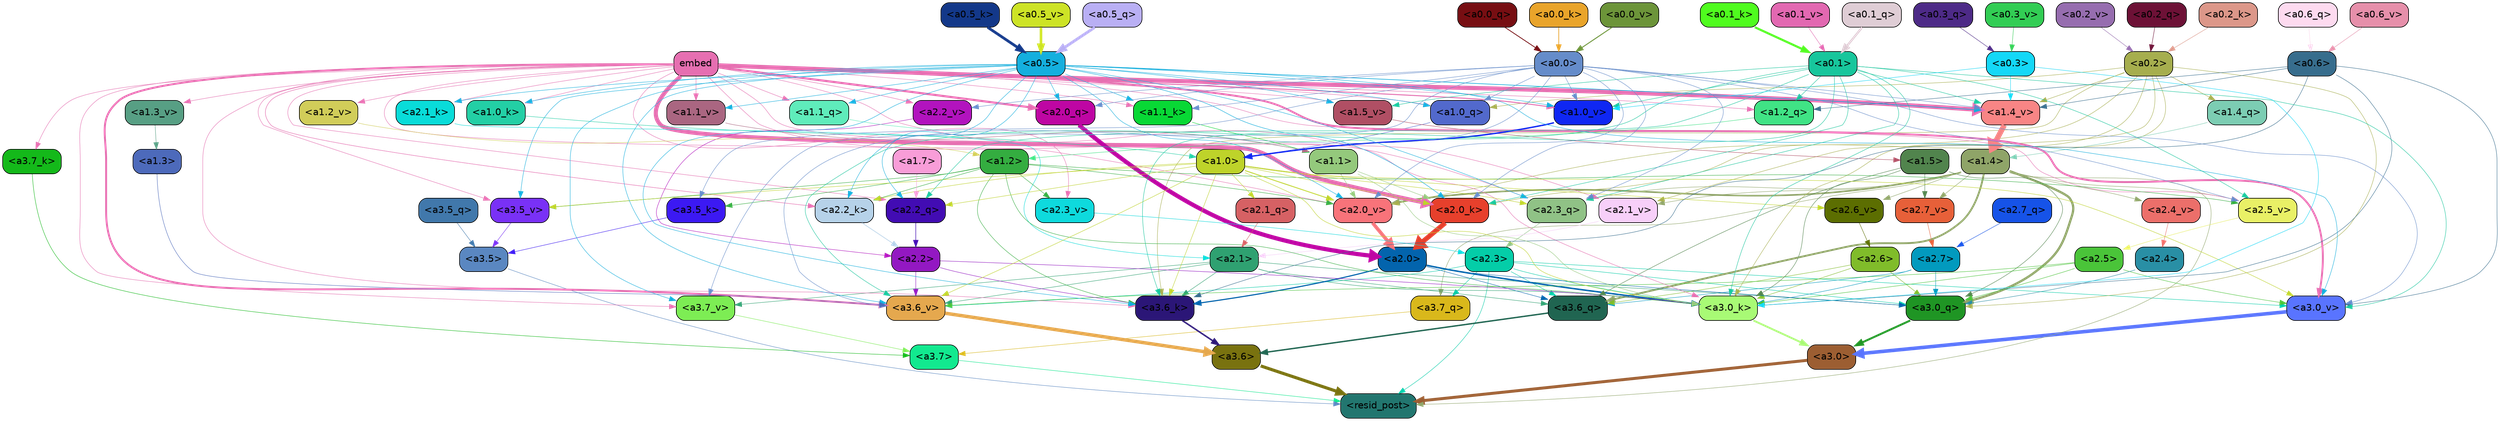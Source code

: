 strict digraph "" {
	graph [bgcolor=transparent,
		layout=dot,
		overlap=false,
		splines=true
	];
	"<a3.7>"	[color=black,
		fillcolor="#12e98f",
		fontname=Helvetica,
		shape=box,
		style="filled, rounded"];
	"<resid_post>"	[color=black,
		fillcolor="#22766f",
		fontname=Helvetica,
		shape=box,
		style="filled, rounded"];
	"<a3.7>" -> "<resid_post>"	[color="#12e98f",
		penwidth=0.6239100098609924];
	"<a3.6>"	[color=black,
		fillcolor="#79720f",
		fontname=Helvetica,
		shape=box,
		style="filled, rounded"];
	"<a3.6>" -> "<resid_post>"	[color="#79720f",
		penwidth=4.569062113761902];
	"<a3.5>"	[color=black,
		fillcolor="#5a87c1",
		fontname=Helvetica,
		shape=box,
		style="filled, rounded"];
	"<a3.5>" -> "<resid_post>"	[color="#5a87c1",
		penwidth=0.6];
	"<a3.0>"	[color=black,
		fillcolor="#9c5e32",
		fontname=Helvetica,
		shape=box,
		style="filled, rounded"];
	"<a3.0>" -> "<resid_post>"	[color="#9c5e32",
		penwidth=4.283544182777405];
	"<a2.3>"	[color=black,
		fillcolor="#04cda8",
		fontname=Helvetica,
		shape=box,
		style="filled, rounded"];
	"<a2.3>" -> "<resid_post>"	[color="#04cda8",
		penwidth=0.6];
	"<a3.7_q>"	[color=black,
		fillcolor="#d9b81b",
		fontname=Helvetica,
		shape=box,
		style="filled, rounded"];
	"<a2.3>" -> "<a3.7_q>"	[color="#04cda8",
		penwidth=0.6];
	"<a3.6_q>"	[color=black,
		fillcolor="#206551",
		fontname=Helvetica,
		shape=box,
		style="filled, rounded"];
	"<a2.3>" -> "<a3.6_q>"	[color="#04cda8",
		penwidth=0.6];
	"<a3.0_q>"	[color=black,
		fillcolor="#1f9524",
		fontname=Helvetica,
		shape=box,
		style="filled, rounded"];
	"<a2.3>" -> "<a3.0_q>"	[color="#04cda8",
		penwidth=0.6];
	"<a3.0_k>"	[color=black,
		fillcolor="#a8fa75",
		fontname=Helvetica,
		shape=box,
		style="filled, rounded"];
	"<a2.3>" -> "<a3.0_k>"	[color="#04cda8",
		penwidth=0.6];
	"<a3.6_v>"	[color=black,
		fillcolor="#e5a84e",
		fontname=Helvetica,
		shape=box,
		style="filled, rounded"];
	"<a2.3>" -> "<a3.6_v>"	[color="#04cda8",
		penwidth=0.6];
	"<a3.0_v>"	[color=black,
		fillcolor="#5974ff",
		fontname=Helvetica,
		shape=box,
		style="filled, rounded"];
	"<a2.3>" -> "<a3.0_v>"	[color="#04cda8",
		penwidth=0.6];
	"<a1.4>"	[color=black,
		fillcolor="#8fa468",
		fontname=Helvetica,
		shape=box,
		style="filled, rounded"];
	"<a1.4>" -> "<resid_post>"	[color="#8fa468",
		penwidth=0.6];
	"<a1.4>" -> "<a3.7_q>"	[color="#8fa468",
		penwidth=0.6];
	"<a1.4>" -> "<a3.6_q>"	[color="#8fa468",
		penwidth=2.6908124685287476];
	"<a1.4>" -> "<a3.0_q>"	[color="#8fa468",
		penwidth=3.32076895236969];
	"<a2.3_q>"	[color=black,
		fillcolor="#90c286",
		fontname=Helvetica,
		shape=box,
		style="filled, rounded"];
	"<a1.4>" -> "<a2.3_q>"	[color="#8fa468",
		penwidth=0.6];
	"<a2.7_v>"	[color=black,
		fillcolor="#e76039",
		fontname=Helvetica,
		shape=box,
		style="filled, rounded"];
	"<a1.4>" -> "<a2.7_v>"	[color="#8fa468",
		penwidth=0.6];
	"<a2.6_v>"	[color=black,
		fillcolor="#5c6e01",
		fontname=Helvetica,
		shape=box,
		style="filled, rounded"];
	"<a1.4>" -> "<a2.6_v>"	[color="#8fa468",
		penwidth=0.6];
	"<a2.5_v>"	[color=black,
		fillcolor="#e9f066",
		fontname=Helvetica,
		shape=box,
		style="filled, rounded"];
	"<a1.4>" -> "<a2.5_v>"	[color="#8fa468",
		penwidth=0.6];
	"<a2.4_v>"	[color=black,
		fillcolor="#ec6f6a",
		fontname=Helvetica,
		shape=box,
		style="filled, rounded"];
	"<a1.4>" -> "<a2.4_v>"	[color="#8fa468",
		penwidth=0.6];
	"<a2.1_v>"	[color=black,
		fillcolor="#f7cff9",
		fontname=Helvetica,
		shape=box,
		style="filled, rounded"];
	"<a1.4>" -> "<a2.1_v>"	[color="#8fa468",
		penwidth=0.6];
	"<a2.0_v>"	[color=black,
		fillcolor="#f8737a",
		fontname=Helvetica,
		shape=box,
		style="filled, rounded"];
	"<a1.4>" -> "<a2.0_v>"	[color="#8fa468",
		penwidth=2.3065454959869385];
	"<a3.7_q>" -> "<a3.7>"	[color="#d9b81b",
		penwidth=0.6];
	"<a3.6_q>" -> "<a3.6>"	[color="#206551",
		penwidth=2.03758105635643];
	"<a3.5_q>"	[color=black,
		fillcolor="#4178ab",
		fontname=Helvetica,
		shape=box,
		style="filled, rounded"];
	"<a3.5_q>" -> "<a3.5>"	[color="#4178ab",
		penwidth=0.6];
	"<a3.0_q>" -> "<a3.0>"	[color="#1f9524",
		penwidth=2.8638100624084473];
	"<a3.7_k>"	[color=black,
		fillcolor="#14b91a",
		fontname=Helvetica,
		shape=box,
		style="filled, rounded"];
	"<a3.7_k>" -> "<a3.7>"	[color="#14b91a",
		penwidth=0.6];
	"<a3.6_k>"	[color=black,
		fillcolor="#2b1677",
		fontname=Helvetica,
		shape=box,
		style="filled, rounded"];
	"<a3.6_k>" -> "<a3.6>"	[color="#2b1677",
		penwidth=2.174198240041733];
	"<a3.5_k>"	[color=black,
		fillcolor="#3c19f3",
		fontname=Helvetica,
		shape=box,
		style="filled, rounded"];
	"<a3.5_k>" -> "<a3.5>"	[color="#3c19f3",
		penwidth=0.6];
	"<a3.0_k>" -> "<a3.0>"	[color="#a8fa75",
		penwidth=2.6274144649505615];
	"<a3.7_v>"	[color=black,
		fillcolor="#7ded54",
		fontname=Helvetica,
		shape=box,
		style="filled, rounded"];
	"<a3.7_v>" -> "<a3.7>"	[color="#7ded54",
		penwidth=0.6];
	"<a3.6_v>" -> "<a3.6>"	[color="#e5a84e",
		penwidth=5.002329230308533];
	"<a3.5_v>"	[color=black,
		fillcolor="#7931f6",
		fontname=Helvetica,
		shape=box,
		style="filled, rounded"];
	"<a3.5_v>" -> "<a3.5>"	[color="#7931f6",
		penwidth=0.6];
	"<a3.0_v>" -> "<a3.0>"	[color="#5974ff",
		penwidth=5.188832879066467];
	"<a2.7>"	[color=black,
		fillcolor="#029abe",
		fontname=Helvetica,
		shape=box,
		style="filled, rounded"];
	"<a2.7>" -> "<a3.6_q>"	[color="#029abe",
		penwidth=0.6];
	"<a2.7>" -> "<a3.0_q>"	[color="#029abe",
		penwidth=0.6];
	"<a2.7>" -> "<a3.0_k>"	[color="#029abe",
		penwidth=0.6];
	"<a2.6>"	[color=black,
		fillcolor="#80bc2a",
		fontname=Helvetica,
		shape=box,
		style="filled, rounded"];
	"<a2.6>" -> "<a3.6_q>"	[color="#80bc2a",
		penwidth=0.6];
	"<a2.6>" -> "<a3.0_q>"	[color="#80bc2a",
		penwidth=0.6];
	"<a2.6>" -> "<a3.0_k>"	[color="#80bc2a",
		penwidth=0.6];
	"<a2.1>"	[color=black,
		fillcolor="#2fa171",
		fontname=Helvetica,
		shape=box,
		style="filled, rounded"];
	"<a2.1>" -> "<a3.6_q>"	[color="#2fa171",
		penwidth=0.6];
	"<a2.1>" -> "<a3.0_q>"	[color="#2fa171",
		penwidth=0.6];
	"<a2.1>" -> "<a3.6_k>"	[color="#2fa171",
		penwidth=0.6];
	"<a2.1>" -> "<a3.0_k>"	[color="#2fa171",
		penwidth=0.6];
	"<a2.1>" -> "<a3.7_v>"	[color="#2fa171",
		penwidth=0.6];
	"<a2.1>" -> "<a3.6_v>"	[color="#2fa171",
		penwidth=0.6];
	"<a2.0>"	[color=black,
		fillcolor="#0364ad",
		fontname=Helvetica,
		shape=box,
		style="filled, rounded"];
	"<a2.0>" -> "<a3.6_q>"	[color="#0364ad",
		penwidth=0.6];
	"<a2.0>" -> "<a3.0_q>"	[color="#0364ad",
		penwidth=0.6];
	"<a2.0>" -> "<a3.6_k>"	[color="#0364ad",
		penwidth=1.6254686117172241];
	"<a2.0>" -> "<a3.0_k>"	[color="#0364ad",
		penwidth=2.182972814887762];
	"<a1.5>"	[color=black,
		fillcolor="#51844d",
		fontname=Helvetica,
		shape=box,
		style="filled, rounded"];
	"<a1.5>" -> "<a3.6_q>"	[color="#51844d",
		penwidth=0.6];
	"<a1.5>" -> "<a3.0_q>"	[color="#51844d",
		penwidth=0.6];
	"<a1.5>" -> "<a3.0_k>"	[color="#51844d",
		penwidth=0.6];
	"<a1.5>" -> "<a2.7_v>"	[color="#51844d",
		penwidth=0.6];
	"<a2.5>"	[color=black,
		fillcolor="#4ac439",
		fontname=Helvetica,
		shape=box,
		style="filled, rounded"];
	"<a2.5>" -> "<a3.0_q>"	[color="#4ac439",
		penwidth=0.6];
	"<a2.5>" -> "<a3.0_k>"	[color="#4ac439",
		penwidth=0.6];
	"<a2.5>" -> "<a3.6_v>"	[color="#4ac439",
		penwidth=0.6];
	"<a2.5>" -> "<a3.0_v>"	[color="#4ac439",
		penwidth=0.6];
	"<a2.4>"	[color=black,
		fillcolor="#298fa5",
		fontname=Helvetica,
		shape=box,
		style="filled, rounded"];
	"<a2.4>" -> "<a3.0_q>"	[color="#298fa5",
		penwidth=0.6];
	"<a0.2>"	[color=black,
		fillcolor="#a6ae4e",
		fontname=Helvetica,
		shape=box,
		style="filled, rounded"];
	"<a0.2>" -> "<a3.0_q>"	[color="#a6ae4e",
		penwidth=0.6];
	"<a0.2>" -> "<a3.6_k>"	[color="#a6ae4e",
		penwidth=0.6];
	"<a0.2>" -> "<a3.0_k>"	[color="#a6ae4e",
		penwidth=0.6];
	"<a2.0_k>"	[color=black,
		fillcolor="#e7402c",
		fontname=Helvetica,
		shape=box,
		style="filled, rounded"];
	"<a0.2>" -> "<a2.0_k>"	[color="#a6ae4e",
		penwidth=0.6];
	"<a0.2>" -> "<a2.1_v>"	[color="#a6ae4e",
		penwidth=0.6];
	"<a0.2>" -> "<a2.0_v>"	[color="#a6ae4e",
		penwidth=0.6];
	"<a1.4_q>"	[color=black,
		fillcolor="#7ccdb3",
		fontname=Helvetica,
		shape=box,
		style="filled, rounded"];
	"<a0.2>" -> "<a1.4_q>"	[color="#a6ae4e",
		penwidth=0.6];
	"<a1.0_q>"	[color=black,
		fillcolor="#5269cc",
		fontname=Helvetica,
		shape=box,
		style="filled, rounded"];
	"<a0.2>" -> "<a1.0_q>"	[color="#a6ae4e",
		penwidth=0.6];
	"<a1.4_v>"	[color=black,
		fillcolor="#f88585",
		fontname=Helvetica,
		shape=box,
		style="filled, rounded"];
	"<a0.2>" -> "<a1.4_v>"	[color="#a6ae4e",
		penwidth=0.6];
	embed	[color=black,
		fillcolor="#e66fb1",
		fontname=Helvetica,
		shape=box,
		style="filled, rounded"];
	embed -> "<a3.7_k>"	[color="#e66fb1",
		penwidth=0.6];
	embed -> "<a3.6_k>"	[color="#e66fb1",
		penwidth=0.6];
	embed -> "<a3.0_k>"	[color="#e66fb1",
		penwidth=0.6];
	embed -> "<a3.7_v>"	[color="#e66fb1",
		penwidth=0.6];
	embed -> "<a3.6_v>"	[color="#e66fb1",
		penwidth=2.809220314025879];
	embed -> "<a3.5_v>"	[color="#e66fb1",
		penwidth=0.6];
	embed -> "<a3.0_v>"	[color="#e66fb1",
		penwidth=2.754121422767639];
	embed -> "<a2.3_q>"	[color="#e66fb1",
		penwidth=0.6];
	"<a2.2_q>"	[color=black,
		fillcolor="#420cb3",
		fontname=Helvetica,
		shape=box,
		style="filled, rounded"];
	embed -> "<a2.2_q>"	[color="#e66fb1",
		penwidth=0.6];
	"<a2.0_q>"	[color=black,
		fillcolor="#be06a3",
		fontname=Helvetica,
		shape=box,
		style="filled, rounded"];
	embed -> "<a2.0_q>"	[color="#e66fb1",
		penwidth=3.102177858352661];
	"<a2.2_k>"	[color=black,
		fillcolor="#b6d2e9",
		fontname=Helvetica,
		shape=box,
		style="filled, rounded"];
	embed -> "<a2.2_k>"	[color="#e66fb1",
		penwidth=0.6805839538574219];
	"<a2.1_k>"	[color=black,
		fillcolor="#09dcd9",
		fontname=Helvetica,
		shape=box,
		style="filled, rounded"];
	embed -> "<a2.1_k>"	[color="#e66fb1",
		penwidth=0.6];
	embed -> "<a2.0_k>"	[color="#e66fb1",
		penwidth=5.977519929409027];
	embed -> "<a2.5_v>"	[color="#e66fb1",
		penwidth=0.6];
	"<a2.3_v>"	[color=black,
		fillcolor="#0edadd",
		fontname=Helvetica,
		shape=box,
		style="filled, rounded"];
	embed -> "<a2.3_v>"	[color="#e66fb1",
		penwidth=0.6];
	"<a2.2_v>"	[color=black,
		fillcolor="#b213be",
		fontname=Helvetica,
		shape=box,
		style="filled, rounded"];
	embed -> "<a2.2_v>"	[color="#e66fb1",
		penwidth=0.6436443328857422];
	embed -> "<a2.1_v>"	[color="#e66fb1",
		penwidth=0.6];
	embed -> "<a2.0_v>"	[color="#e66fb1",
		penwidth=0.6];
	"<a1.2_q>"	[color=black,
		fillcolor="#40e385",
		fontname=Helvetica,
		shape=box,
		style="filled, rounded"];
	embed -> "<a1.2_q>"	[color="#e66fb1",
		penwidth=0.6224298477172852];
	"<a1.1_q>"	[color=black,
		fillcolor="#5fecbb",
		fontname=Helvetica,
		shape=box,
		style="filled, rounded"];
	embed -> "<a1.1_q>"	[color="#e66fb1",
		penwidth=0.6];
	embed -> "<a1.0_q>"	[color="#e66fb1",
		penwidth=0.6];
	"<a1.1_k>"	[color=black,
		fillcolor="#08d835",
		fontname=Helvetica,
		shape=box,
		style="filled, rounded"];
	embed -> "<a1.1_k>"	[color="#e66fb1",
		penwidth=0.6];
	"<a1.0_k>"	[color=black,
		fillcolor="#23cfa5",
		fontname=Helvetica,
		shape=box,
		style="filled, rounded"];
	embed -> "<a1.0_k>"	[color="#e66fb1",
		penwidth=0.6];
	"<a1.5_v>"	[color=black,
		fillcolor="#b04f64",
		fontname=Helvetica,
		shape=box,
		style="filled, rounded"];
	embed -> "<a1.5_v>"	[color="#e66fb1",
		penwidth=0.6];
	embed -> "<a1.4_v>"	[color="#e66fb1",
		penwidth=6.155339062213898];
	"<a1.3_v>"	[color=black,
		fillcolor="#579f84",
		fontname=Helvetica,
		shape=box,
		style="filled, rounded"];
	embed -> "<a1.3_v>"	[color="#e66fb1",
		penwidth=0.6];
	"<a1.2_v>"	[color=black,
		fillcolor="#d1cd59",
		fontname=Helvetica,
		shape=box,
		style="filled, rounded"];
	embed -> "<a1.2_v>"	[color="#e66fb1",
		penwidth=0.6];
	"<a1.1_v>"	[color=black,
		fillcolor="#aa6681",
		fontname=Helvetica,
		shape=box,
		style="filled, rounded"];
	embed -> "<a1.1_v>"	[color="#e66fb1",
		penwidth=0.6];
	"<a1.0_v>"	[color=black,
		fillcolor="#0f27f3",
		fontname=Helvetica,
		shape=box,
		style="filled, rounded"];
	embed -> "<a1.0_v>"	[color="#e66fb1",
		penwidth=1.3890299797058105];
	"<a2.2>"	[color=black,
		fillcolor="#9318c2",
		fontname=Helvetica,
		shape=box,
		style="filled, rounded"];
	"<a2.2>" -> "<a3.6_k>"	[color="#9318c2",
		penwidth=0.6];
	"<a2.2>" -> "<a3.0_k>"	[color="#9318c2",
		penwidth=0.6065438985824585];
	"<a2.2>" -> "<a3.6_v>"	[color="#9318c2",
		penwidth=0.6];
	"<a1.2>"	[color=black,
		fillcolor="#34ad40",
		fontname=Helvetica,
		shape=box,
		style="filled, rounded"];
	"<a1.2>" -> "<a3.6_k>"	[color="#34ad40",
		penwidth=0.6];
	"<a1.2>" -> "<a3.5_k>"	[color="#34ad40",
		penwidth=0.6];
	"<a1.2>" -> "<a3.0_k>"	[color="#34ad40",
		penwidth=0.6];
	"<a1.2>" -> "<a3.5_v>"	[color="#34ad40",
		penwidth=0.6];
	"<a1.2>" -> "<a2.2_k>"	[color="#34ad40",
		penwidth=0.6];
	"<a1.2>" -> "<a2.5_v>"	[color="#34ad40",
		penwidth=0.6];
	"<a1.2>" -> "<a2.3_v>"	[color="#34ad40",
		penwidth=0.6];
	"<a1.2>" -> "<a2.0_v>"	[color="#34ad40",
		penwidth=0.6];
	"<a1.0>"	[color=black,
		fillcolor="#bed32a",
		fontname=Helvetica,
		shape=box,
		style="filled, rounded"];
	"<a1.0>" -> "<a3.6_k>"	[color="#bed32a",
		penwidth=0.6];
	"<a1.0>" -> "<a3.0_k>"	[color="#bed32a",
		penwidth=0.6];
	"<a1.0>" -> "<a3.6_v>"	[color="#bed32a",
		penwidth=0.6];
	"<a1.0>" -> "<a3.5_v>"	[color="#bed32a",
		penwidth=0.6];
	"<a1.0>" -> "<a3.0_v>"	[color="#bed32a",
		penwidth=0.6];
	"<a1.0>" -> "<a2.3_q>"	[color="#bed32a",
		penwidth=0.6];
	"<a1.0>" -> "<a2.2_q>"	[color="#bed32a",
		penwidth=0.6];
	"<a2.1_q>"	[color=black,
		fillcolor="#d66164",
		fontname=Helvetica,
		shape=box,
		style="filled, rounded"];
	"<a1.0>" -> "<a2.1_q>"	[color="#bed32a",
		penwidth=0.6];
	"<a1.0>" -> "<a2.2_k>"	[color="#bed32a",
		penwidth=0.6];
	"<a1.0>" -> "<a2.0_k>"	[color="#bed32a",
		penwidth=0.6];
	"<a1.0>" -> "<a2.6_v>"	[color="#bed32a",
		penwidth=0.6];
	"<a1.0>" -> "<a2.0_v>"	[color="#bed32a",
		penwidth=1.2192587852478027];
	"<a0.6>"	[color=black,
		fillcolor="#376d8d",
		fontname=Helvetica,
		shape=box,
		style="filled, rounded"];
	"<a0.6>" -> "<a3.6_k>"	[color="#376d8d",
		penwidth=0.6];
	"<a0.6>" -> "<a3.0_k>"	[color="#376d8d",
		penwidth=0.6];
	"<a0.6>" -> "<a3.0_v>"	[color="#376d8d",
		penwidth=0.6];
	"<a0.6>" -> "<a1.2_q>"	[color="#376d8d",
		penwidth=0.6];
	"<a0.6>" -> "<a1.4_v>"	[color="#376d8d",
		penwidth=0.6];
	"<a0.5>"	[color=black,
		fillcolor="#14afde",
		fontname=Helvetica,
		shape=box,
		style="filled, rounded"];
	"<a0.5>" -> "<a3.6_k>"	[color="#14afde",
		penwidth=0.6];
	"<a0.5>" -> "<a3.7_v>"	[color="#14afde",
		penwidth=0.6];
	"<a0.5>" -> "<a3.6_v>"	[color="#14afde",
		penwidth=0.6];
	"<a0.5>" -> "<a3.5_v>"	[color="#14afde",
		penwidth=0.6];
	"<a0.5>" -> "<a3.0_v>"	[color="#14afde",
		penwidth=0.6120390892028809];
	"<a0.5>" -> "<a2.3_q>"	[color="#14afde",
		penwidth=0.6];
	"<a0.5>" -> "<a2.2_q>"	[color="#14afde",
		penwidth=0.6];
	"<a0.5>" -> "<a2.0_q>"	[color="#14afde",
		penwidth=0.6];
	"<a0.5>" -> "<a2.2_k>"	[color="#14afde",
		penwidth=0.6];
	"<a0.5>" -> "<a2.1_k>"	[color="#14afde",
		penwidth=0.6];
	"<a0.5>" -> "<a2.0_k>"	[color="#14afde",
		penwidth=0.658348560333252];
	"<a0.5>" -> "<a2.0_v>"	[color="#14afde",
		penwidth=0.6];
	"<a0.5>" -> "<a1.1_q>"	[color="#14afde",
		penwidth=0.6];
	"<a0.5>" -> "<a1.0_q>"	[color="#14afde",
		penwidth=0.6];
	"<a0.5>" -> "<a1.1_k>"	[color="#14afde",
		penwidth=0.6];
	"<a0.5>" -> "<a1.0_k>"	[color="#14afde",
		penwidth=0.6];
	"<a0.5>" -> "<a1.5_v>"	[color="#14afde",
		penwidth=0.6];
	"<a0.5>" -> "<a1.4_v>"	[color="#14afde",
		penwidth=0.9002184867858887];
	"<a0.5>" -> "<a1.1_v>"	[color="#14afde",
		penwidth=0.6];
	"<a0.5>" -> "<a1.0_v>"	[color="#14afde",
		penwidth=0.6];
	"<a0.1>"	[color=black,
		fillcolor="#17c69c",
		fontname=Helvetica,
		shape=box,
		style="filled, rounded"];
	"<a0.1>" -> "<a3.6_k>"	[color="#17c69c",
		penwidth=0.6];
	"<a0.1>" -> "<a3.0_k>"	[color="#17c69c",
		penwidth=0.6];
	"<a0.1>" -> "<a3.6_v>"	[color="#17c69c",
		penwidth=0.6];
	"<a0.1>" -> "<a3.0_v>"	[color="#17c69c",
		penwidth=0.6];
	"<a0.1>" -> "<a2.3_q>"	[color="#17c69c",
		penwidth=0.6];
	"<a0.1>" -> "<a2.2_q>"	[color="#17c69c",
		penwidth=0.6];
	"<a0.1>" -> "<a2.0_k>"	[color="#17c69c",
		penwidth=0.6];
	"<a0.1>" -> "<a2.5_v>"	[color="#17c69c",
		penwidth=0.6];
	"<a0.1>" -> "<a1.2_q>"	[color="#17c69c",
		penwidth=0.6];
	"<a0.1>" -> "<a1.5_v>"	[color="#17c69c",
		penwidth=0.6];
	"<a0.1>" -> "<a1.4_v>"	[color="#17c69c",
		penwidth=0.6];
	"<a0.1>" -> "<a1.0_v>"	[color="#17c69c",
		penwidth=0.6];
	"<a0.0>"	[color=black,
		fillcolor="#658cca",
		fontname=Helvetica,
		shape=box,
		style="filled, rounded"];
	"<a0.0>" -> "<a3.5_k>"	[color="#658cca",
		penwidth=0.6];
	"<a0.0>" -> "<a3.7_v>"	[color="#658cca",
		penwidth=0.6];
	"<a0.0>" -> "<a3.6_v>"	[color="#658cca",
		penwidth=0.6];
	"<a0.0>" -> "<a3.0_v>"	[color="#658cca",
		penwidth=0.6];
	"<a0.0>" -> "<a2.3_q>"	[color="#658cca",
		penwidth=0.6];
	"<a0.0>" -> "<a2.0_q>"	[color="#658cca",
		penwidth=0.6];
	"<a0.0>" -> "<a2.0_k>"	[color="#658cca",
		penwidth=0.6];
	"<a0.0>" -> "<a2.5_v>"	[color="#658cca",
		penwidth=0.6];
	"<a0.0>" -> "<a2.2_v>"	[color="#658cca",
		penwidth=0.6];
	"<a0.0>" -> "<a2.0_v>"	[color="#658cca",
		penwidth=0.6];
	"<a0.0>" -> "<a1.0_q>"	[color="#658cca",
		penwidth=0.6];
	"<a0.0>" -> "<a1.1_k>"	[color="#658cca",
		penwidth=0.6];
	"<a0.0>" -> "<a1.4_v>"	[color="#658cca",
		penwidth=0.6];
	"<a0.0>" -> "<a1.0_v>"	[color="#658cca",
		penwidth=0.6];
	"<a1.1>"	[color=black,
		fillcolor="#94c97c",
		fontname=Helvetica,
		shape=box,
		style="filled, rounded"];
	"<a1.1>" -> "<a3.0_k>"	[color="#94c97c",
		penwidth=0.6];
	"<a1.1>" -> "<a2.0_k>"	[color="#94c97c",
		penwidth=0.6];
	"<a1.1>" -> "<a2.0_v>"	[color="#94c97c",
		penwidth=0.6];
	"<a0.3>"	[color=black,
		fillcolor="#14d8f7",
		fontname=Helvetica,
		shape=box,
		style="filled, rounded"];
	"<a0.3>" -> "<a3.0_k>"	[color="#14d8f7",
		penwidth=0.6];
	"<a0.3>" -> "<a1.4_v>"	[color="#14d8f7",
		penwidth=0.6];
	"<a0.3>" -> "<a1.0_v>"	[color="#14d8f7",
		penwidth=0.6];
	"<a1.3>"	[color=black,
		fillcolor="#4d6abb",
		fontname=Helvetica,
		shape=box,
		style="filled, rounded"];
	"<a1.3>" -> "<a3.6_v>"	[color="#4d6abb",
		penwidth=0.6];
	"<a2.7_q>"	[color=black,
		fillcolor="#1653e8",
		fontname=Helvetica,
		shape=box,
		style="filled, rounded"];
	"<a2.7_q>" -> "<a2.7>"	[color="#1653e8",
		penwidth=0.6];
	"<a2.3_q>" -> "<a2.3>"	[color="#90c286",
		penwidth=0.6];
	"<a2.2_q>" -> "<a2.2>"	[color="#420cb3",
		penwidth=0.7585353851318359];
	"<a2.1_q>" -> "<a2.1>"	[color="#d66164",
		penwidth=0.6];
	"<a2.0_q>" -> "<a2.0>"	[color="#be06a3",
		penwidth=6.189085364341736];
	"<a2.2_k>" -> "<a2.2>"	[color="#b6d2e9",
		penwidth=0.87534499168396];
	"<a2.1_k>" -> "<a2.1>"	[color="#09dcd9",
		penwidth=0.6];
	"<a2.0_k>" -> "<a2.0>"	[color="#e7402c",
		penwidth=7.056803464889526];
	"<a2.7_v>" -> "<a2.7>"	[color="#e76039",
		penwidth=0.6];
	"<a2.6_v>" -> "<a2.6>"	[color="#5c6e01",
		penwidth=0.6];
	"<a2.5_v>" -> "<a2.5>"	[color="#e9f066",
		penwidth=0.6];
	"<a2.4_v>" -> "<a2.4>"	[color="#ec6f6a",
		penwidth=0.6];
	"<a2.3_v>" -> "<a2.3>"	[color="#0edadd",
		penwidth=0.6];
	"<a2.2_v>" -> "<a2.2>"	[color="#b213be",
		penwidth=0.6];
	"<a2.1_v>" -> "<a2.1>"	[color="#f7cff9",
		penwidth=0.6];
	"<a2.0_v>" -> "<a2.0>"	[color="#f8737a",
		penwidth=5.12138295173645];
	"<a1.7>"	[color=black,
		fillcolor="#f89dd8",
		fontname=Helvetica,
		shape=box,
		style="filled, rounded"];
	"<a1.7>" -> "<a2.2_q>"	[color="#f89dd8",
		penwidth=0.6];
	"<a1.4_q>" -> "<a1.4>"	[color="#7ccdb3",
		penwidth=0.6];
	"<a1.2_q>" -> "<a1.2>"	[color="#40e385",
		penwidth=0.6036911010742188];
	"<a1.1_q>" -> "<a1.1>"	[color="#5fecbb",
		penwidth=0.6];
	"<a1.0_q>" -> "<a1.0>"	[color="#5269cc",
		penwidth=0.6];
	"<a1.1_k>" -> "<a1.1>"	[color="#08d835",
		penwidth=0.6];
	"<a1.0_k>" -> "<a1.0>"	[color="#23cfa5",
		penwidth=0.6];
	"<a1.5_v>" -> "<a1.5>"	[color="#b04f64",
		penwidth=0.6];
	"<a1.4_v>" -> "<a1.4>"	[color="#f88585",
		penwidth=7.850657939910889];
	"<a1.3_v>" -> "<a1.3>"	[color="#579f84",
		penwidth=0.6];
	"<a1.2_v>" -> "<a1.2>"	[color="#d1cd59",
		penwidth=0.6];
	"<a1.1_v>" -> "<a1.1>"	[color="#aa6681",
		penwidth=0.6];
	"<a1.0_v>" -> "<a1.0>"	[color="#0f27f3",
		penwidth=2.021620035171509];
	"<a0.6_q>"	[color=black,
		fillcolor="#fddaef",
		fontname=Helvetica,
		shape=box,
		style="filled, rounded"];
	"<a0.6_q>" -> "<a0.6>"	[color="#fddaef",
		penwidth=0.6];
	"<a0.5_q>"	[color=black,
		fillcolor="#b9aff4",
		fontname=Helvetica,
		shape=box,
		style="filled, rounded"];
	"<a0.5_q>" -> "<a0.5>"	[color="#b9aff4",
		penwidth=4.077653527259827];
	"<a0.3_q>"	[color=black,
		fillcolor="#4d2a87",
		fontname=Helvetica,
		shape=box,
		style="filled, rounded"];
	"<a0.3_q>" -> "<a0.3>"	[color="#4d2a87",
		penwidth=0.6];
	"<a0.2_q>"	[color=black,
		fillcolor="#6d1136",
		fontname=Helvetica,
		shape=box,
		style="filled, rounded"];
	"<a0.2_q>" -> "<a0.2>"	[color="#6d1136",
		penwidth=0.6];
	"<a0.1_q>"	[color=black,
		fillcolor="#dfcdd5",
		fontname=Helvetica,
		shape=box,
		style="filled, rounded"];
	"<a0.1_q>" -> "<a0.1>"	[color="#dfcdd5",
		penwidth=3.1134376525878906];
	"<a0.0_q>"	[color=black,
		fillcolor="#770e12",
		fontname=Helvetica,
		shape=box,
		style="filled, rounded"];
	"<a0.0_q>" -> "<a0.0>"	[color="#770e12",
		penwidth=1.0843520164489746];
	"<a0.5_k>"	[color=black,
		fillcolor="#133889",
		fontname=Helvetica,
		shape=box,
		style="filled, rounded"];
	"<a0.5_k>" -> "<a0.5>"	[color="#133889",
		penwidth=3.968934178352356];
	"<a0.2_k>"	[color=black,
		fillcolor="#dc9789",
		fontname=Helvetica,
		shape=box,
		style="filled, rounded"];
	"<a0.2_k>" -> "<a0.2>"	[color="#dc9789",
		penwidth=0.6];
	"<a0.1_k>"	[color=black,
		fillcolor="#4ffc1e",
		fontname=Helvetica,
		shape=box,
		style="filled, rounded"];
	"<a0.1_k>" -> "<a0.1>"	[color="#4ffc1e",
		penwidth=3.0963125228881836];
	"<a0.0_k>"	[color=black,
		fillcolor="#e9a42a",
		fontname=Helvetica,
		shape=box,
		style="filled, rounded"];
	"<a0.0_k>" -> "<a0.0>"	[color="#e9a42a",
		penwidth=1.0073614120483398];
	"<a0.6_v>"	[color=black,
		fillcolor="#e68faa",
		fontname=Helvetica,
		shape=box,
		style="filled, rounded"];
	"<a0.6_v>" -> "<a0.6>"	[color="#e68faa",
		penwidth=0.6];
	"<a0.5_v>"	[color=black,
		fillcolor="#cde326",
		fontname=Helvetica,
		shape=box,
		style="filled, rounded"];
	"<a0.5_v>" -> "<a0.5>"	[color="#cde326",
		penwidth=3.7172799110412598];
	"<a0.3_v>"	[color=black,
		fillcolor="#32cd54",
		fontname=Helvetica,
		shape=box,
		style="filled, rounded"];
	"<a0.3_v>" -> "<a0.3>"	[color="#32cd54",
		penwidth=0.6];
	"<a0.2_v>"	[color=black,
		fillcolor="#966daf",
		fontname=Helvetica,
		shape=box,
		style="filled, rounded"];
	"<a0.2_v>" -> "<a0.2>"	[color="#966daf",
		penwidth=0.6];
	"<a0.1_v>"	[color=black,
		fillcolor="#e268b1",
		fontname=Helvetica,
		shape=box,
		style="filled, rounded"];
	"<a0.1_v>" -> "<a0.1>"	[color="#e268b1",
		penwidth=0.602088451385498];
	"<a0.0_v>"	[color=black,
		fillcolor="#6c9439",
		fontname=Helvetica,
		shape=box,
		style="filled, rounded"];
	"<a0.0_v>" -> "<a0.0>"	[color="#6c9439",
		penwidth=1.3448786735534668];
}
